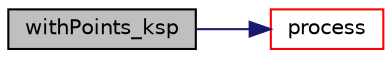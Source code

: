 digraph "withPoints_ksp"
{
  edge [fontname="Helvetica",fontsize="10",labelfontname="Helvetica",labelfontsize="10"];
  node [fontname="Helvetica",fontsize="10",shape=record];
  rankdir="LR";
  Node68 [label="withPoints_ksp",height=0.2,width=0.4,color="black", fillcolor="grey75", style="filled", fontcolor="black"];
  Node68 -> Node69 [color="midnightblue",fontsize="10",style="solid",fontname="Helvetica"];
  Node69 [label="process",height=0.2,width=0.4,color="red", fillcolor="white", style="filled",URL="$withPoints__ksp_8c.html#a529e030fae0081bd61ab19d92bcdc3e1"];
}
